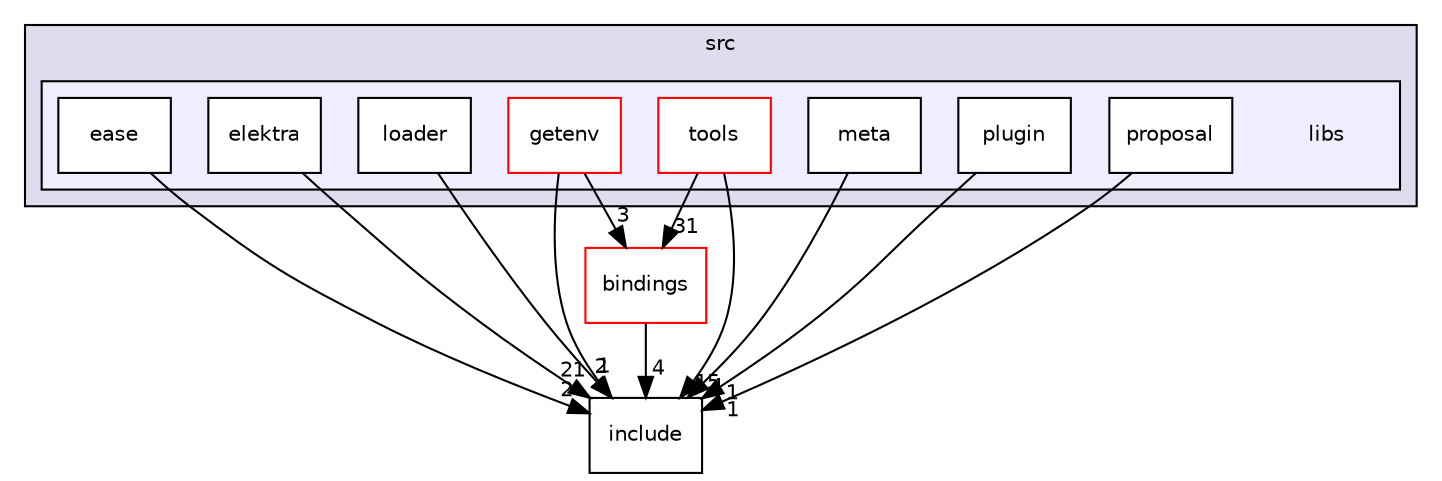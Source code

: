 digraph "libs" {
  compound=true
  node [ fontsize="10", fontname="Helvetica"];
  edge [ labelfontsize="10", labelfontname="Helvetica"];
  subgraph clusterdir_68267d1309a1af8e8297ef4c3efbcdba {
    graph [ bgcolor="#ddddee", pencolor="black", label="src" fontname="Helvetica", fontsize="10", URL="dir_68267d1309a1af8e8297ef4c3efbcdba.html"]
  subgraph clusterdir_87a455bccb09a92130c26a11a880c98a {
    graph [ bgcolor="#eeeeff", pencolor="black", label="" URL="dir_87a455bccb09a92130c26a11a880c98a.html"];
    dir_87a455bccb09a92130c26a11a880c98a [shape=plaintext label="libs"];
    dir_2344e29ee736e4363a0aae8af5b84cd8 [shape=box label="ease" color="black" fillcolor="white" style="filled" URL="dir_2344e29ee736e4363a0aae8af5b84cd8.html"];
    dir_e0dd646c39a393cc8e6d3e5e227334a6 [shape=box label="elektra" color="black" fillcolor="white" style="filled" URL="dir_e0dd646c39a393cc8e6d3e5e227334a6.html"];
    dir_8e679771a457ee9b5d252fc11bcf7555 [shape=box label="getenv" color="red" fillcolor="white" style="filled" URL="dir_8e679771a457ee9b5d252fc11bcf7555.html"];
    dir_4dddacba5ff73689d9815740528dfc30 [shape=box label="loader" color="black" fillcolor="white" style="filled" URL="dir_4dddacba5ff73689d9815740528dfc30.html"];
    dir_4bdcff9e69ba7c2686769ebca9f23052 [shape=box label="meta" color="black" fillcolor="white" style="filled" URL="dir_4bdcff9e69ba7c2686769ebca9f23052.html"];
    dir_465b340bf39a66e34e4d29686b3fb216 [shape=box label="plugin" color="black" fillcolor="white" style="filled" URL="dir_465b340bf39a66e34e4d29686b3fb216.html"];
    dir_cc670bf538c42610b68470f0d7818d35 [shape=box label="proposal" color="black" fillcolor="white" style="filled" URL="dir_cc670bf538c42610b68470f0d7818d35.html"];
    dir_89fa086523ca714548e7966bf1a47b6b [shape=box label="tools" color="red" fillcolor="white" style="filled" URL="dir_89fa086523ca714548e7966bf1a47b6b.html"];
  }
  }
  dir_b0856f6b0d80ccb263b2f415c91f9e17 [shape=box label="include" URL="dir_b0856f6b0d80ccb263b2f415c91f9e17.html"];
  dir_ea91a2a72b7cbbf988d2bd2cd1d23e49 [shape=box label="bindings" fillcolor="white" style="filled" color="red" URL="dir_ea91a2a72b7cbbf988d2bd2cd1d23e49.html"];
  dir_2344e29ee736e4363a0aae8af5b84cd8->dir_b0856f6b0d80ccb263b2f415c91f9e17 [headlabel="2", labeldistance=1.5 headhref="dir_000002_000025.html"];
  dir_8e679771a457ee9b5d252fc11bcf7555->dir_b0856f6b0d80ccb263b2f415c91f9e17 [headlabel="1", labeldistance=1.5 headhref="dir_000013_000025.html"];
  dir_8e679771a457ee9b5d252fc11bcf7555->dir_ea91a2a72b7cbbf988d2bd2cd1d23e49 [headlabel="3", labeldistance=1.5 headhref="dir_000013_000022.html"];
  dir_cc670bf538c42610b68470f0d7818d35->dir_b0856f6b0d80ccb263b2f415c91f9e17 [headlabel="1", labeldistance=1.5 headhref="dir_000033_000025.html"];
  dir_e0dd646c39a393cc8e6d3e5e227334a6->dir_b0856f6b0d80ccb263b2f415c91f9e17 [headlabel="21", labeldistance=1.5 headhref="dir_000008_000025.html"];
  dir_89fa086523ca714548e7966bf1a47b6b->dir_b0856f6b0d80ccb263b2f415c91f9e17 [headlabel="15", labeldistance=1.5 headhref="dir_000003_000025.html"];
  dir_89fa086523ca714548e7966bf1a47b6b->dir_ea91a2a72b7cbbf988d2bd2cd1d23e49 [headlabel="31", labeldistance=1.5 headhref="dir_000003_000022.html"];
  dir_ea91a2a72b7cbbf988d2bd2cd1d23e49->dir_b0856f6b0d80ccb263b2f415c91f9e17 [headlabel="4", labeldistance=1.5 headhref="dir_000022_000025.html"];
  dir_4dddacba5ff73689d9815740528dfc30->dir_b0856f6b0d80ccb263b2f415c91f9e17 [headlabel="2", labeldistance=1.5 headhref="dir_000018_000025.html"];
  dir_4bdcff9e69ba7c2686769ebca9f23052->dir_b0856f6b0d80ccb263b2f415c91f9e17 [headlabel="4", labeldistance=1.5 headhref="dir_000031_000025.html"];
  dir_465b340bf39a66e34e4d29686b3fb216->dir_b0856f6b0d80ccb263b2f415c91f9e17 [headlabel="1", labeldistance=1.5 headhref="dir_000032_000025.html"];
}

